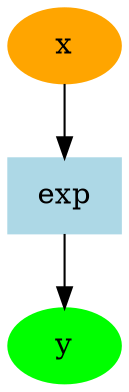 digraph g {
    1 [label="x", color=orange, style=filled]
    2 [label="y", color=green, style=filled]
    3 [label="exp", color=lightblue, style=filled, shape=box]
    1 -> 3
    3 -> 2
}